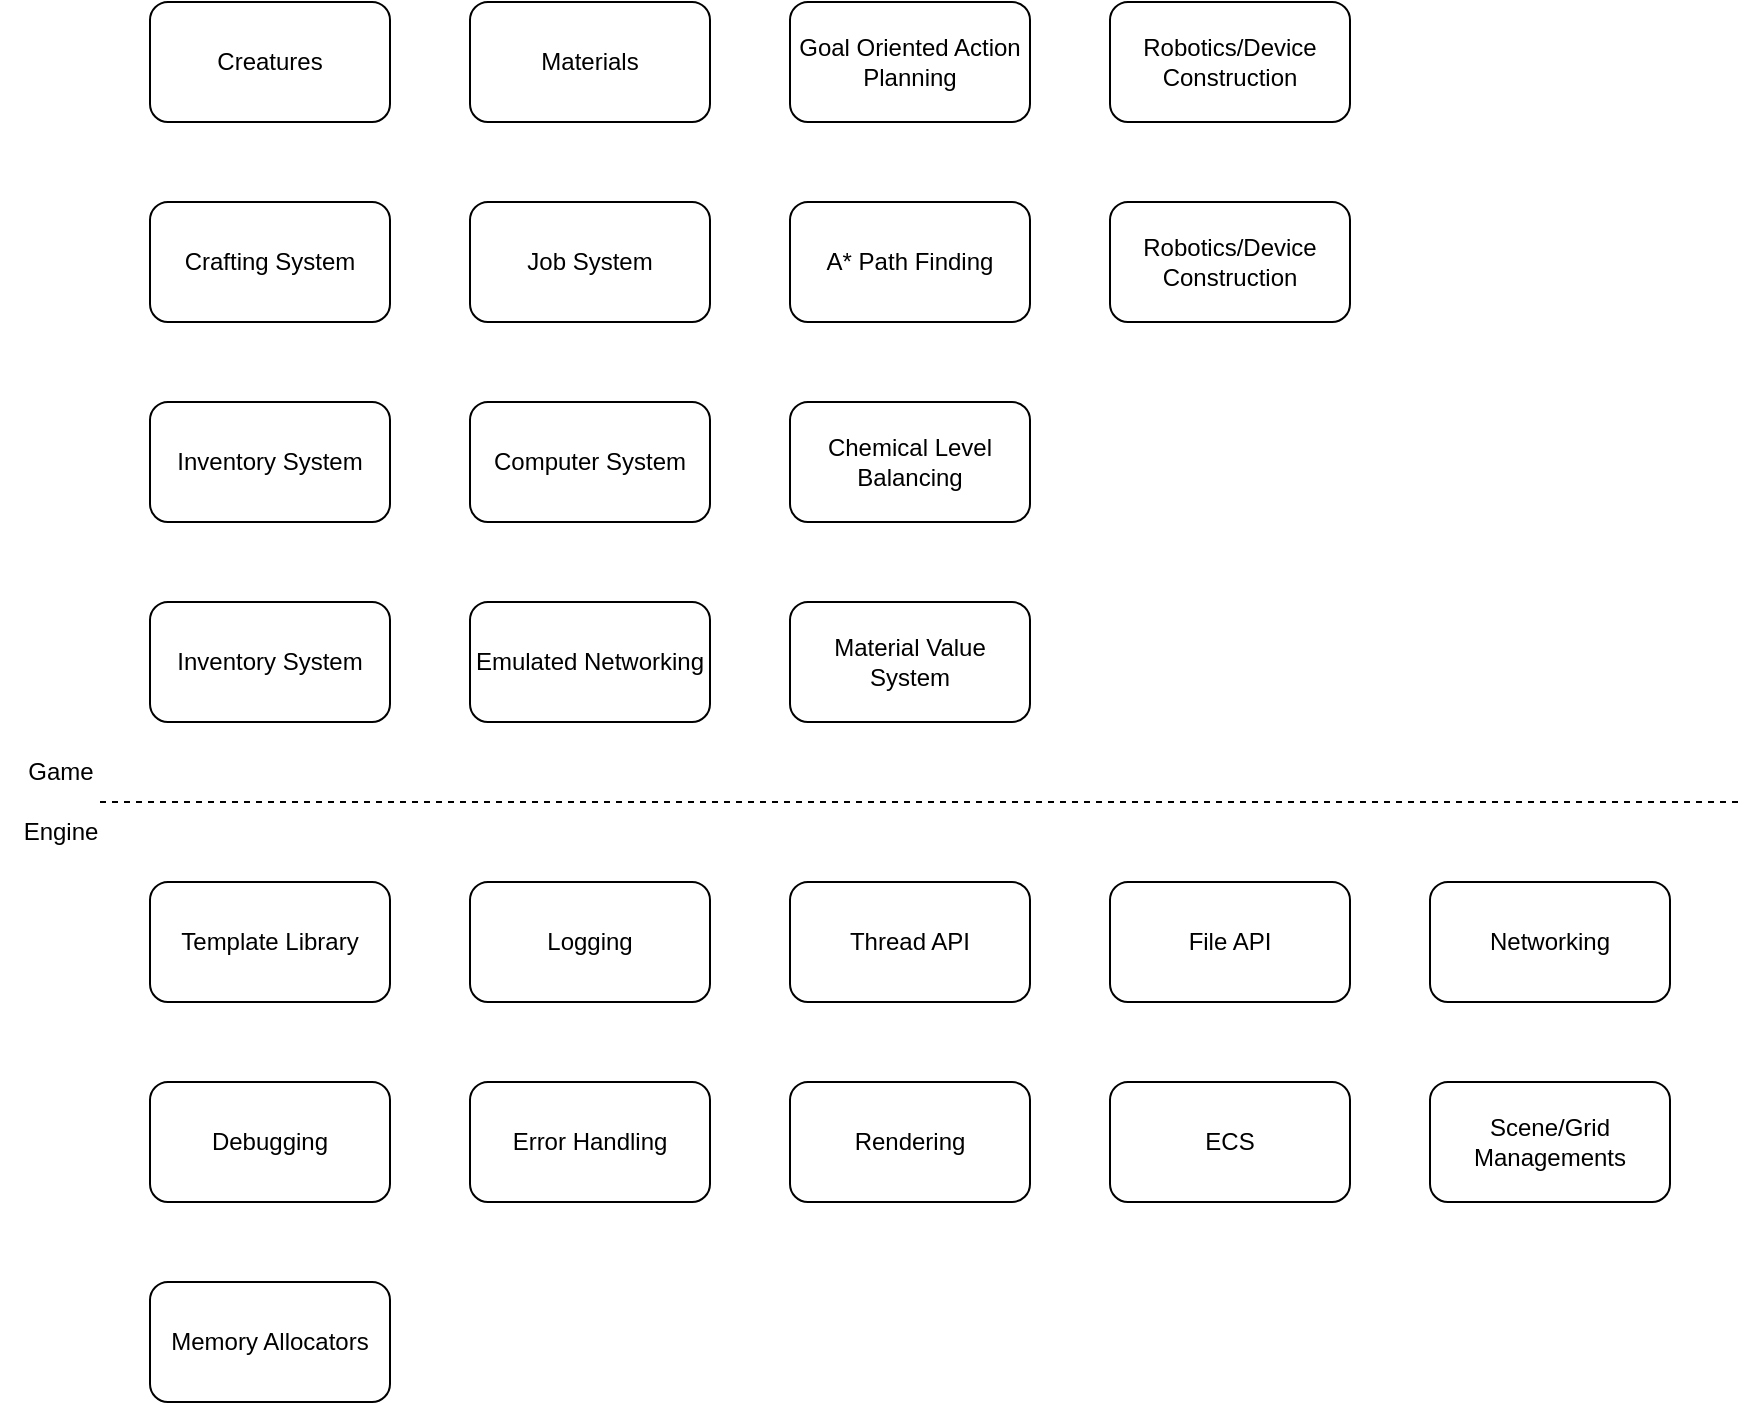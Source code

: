 <mxfile version="22.1.2" type="device">
  <diagram name="Page-1" id="L-tTfl24gEWTkH9U6lPc">
    <mxGraphModel dx="1195" dy="737" grid="1" gridSize="10" guides="1" tooltips="1" connect="1" arrows="1" fold="1" page="1" pageScale="1" pageWidth="1920" pageHeight="1200" math="0" shadow="0">
      <root>
        <mxCell id="0" />
        <mxCell id="1" parent="0" />
        <mxCell id="xv7HqC6G87R-9mC8mufZ-1" value="" style="endArrow=none;dashed=1;html=1;rounded=0;" edge="1" parent="1">
          <mxGeometry width="50" height="50" relative="1" as="geometry">
            <mxPoint x="575" y="600" as="sourcePoint" />
            <mxPoint x="1395" y="600" as="targetPoint" />
          </mxGeometry>
        </mxCell>
        <mxCell id="xv7HqC6G87R-9mC8mufZ-2" value="Game" style="text;html=1;align=center;verticalAlign=middle;resizable=0;points=[];autosize=1;strokeColor=none;fillColor=none;" vertex="1" parent="1">
          <mxGeometry x="525" y="570" width="60" height="30" as="geometry" />
        </mxCell>
        <mxCell id="xv7HqC6G87R-9mC8mufZ-3" value="Engine" style="text;html=1;align=center;verticalAlign=middle;resizable=0;points=[];autosize=1;strokeColor=none;fillColor=none;" vertex="1" parent="1">
          <mxGeometry x="525" y="600" width="60" height="30" as="geometry" />
        </mxCell>
        <mxCell id="xv7HqC6G87R-9mC8mufZ-4" value="Logging" style="rounded=1;whiteSpace=wrap;html=1;" vertex="1" parent="1">
          <mxGeometry x="760" y="640" width="120" height="60" as="geometry" />
        </mxCell>
        <mxCell id="xv7HqC6G87R-9mC8mufZ-5" value="Template Library" style="rounded=1;whiteSpace=wrap;html=1;" vertex="1" parent="1">
          <mxGeometry x="600" y="640" width="120" height="60" as="geometry" />
        </mxCell>
        <mxCell id="xv7HqC6G87R-9mC8mufZ-6" value="File API" style="rounded=1;whiteSpace=wrap;html=1;" vertex="1" parent="1">
          <mxGeometry x="1080" y="640" width="120" height="60" as="geometry" />
        </mxCell>
        <mxCell id="xv7HqC6G87R-9mC8mufZ-7" value="Thread API" style="rounded=1;whiteSpace=wrap;html=1;" vertex="1" parent="1">
          <mxGeometry x="920" y="640" width="120" height="60" as="geometry" />
        </mxCell>
        <mxCell id="xv7HqC6G87R-9mC8mufZ-8" value="Networking" style="rounded=1;whiteSpace=wrap;html=1;" vertex="1" parent="1">
          <mxGeometry x="1240" y="640" width="120" height="60" as="geometry" />
        </mxCell>
        <mxCell id="xv7HqC6G87R-9mC8mufZ-9" value="Debugging" style="rounded=1;whiteSpace=wrap;html=1;" vertex="1" parent="1">
          <mxGeometry x="600" y="740" width="120" height="60" as="geometry" />
        </mxCell>
        <mxCell id="xv7HqC6G87R-9mC8mufZ-10" value="Error Handling" style="rounded=1;whiteSpace=wrap;html=1;" vertex="1" parent="1">
          <mxGeometry x="760" y="740" width="120" height="60" as="geometry" />
        </mxCell>
        <mxCell id="xv7HqC6G87R-9mC8mufZ-11" value="Rendering" style="rounded=1;whiteSpace=wrap;html=1;" vertex="1" parent="1">
          <mxGeometry x="920" y="740" width="120" height="60" as="geometry" />
        </mxCell>
        <mxCell id="xv7HqC6G87R-9mC8mufZ-13" value="ECS" style="rounded=1;whiteSpace=wrap;html=1;" vertex="1" parent="1">
          <mxGeometry x="1080" y="740" width="120" height="60" as="geometry" />
        </mxCell>
        <mxCell id="xv7HqC6G87R-9mC8mufZ-14" value="Scene/Grid Managements" style="rounded=1;whiteSpace=wrap;html=1;" vertex="1" parent="1">
          <mxGeometry x="1240" y="740" width="120" height="60" as="geometry" />
        </mxCell>
        <mxCell id="xv7HqC6G87R-9mC8mufZ-15" value="Memory Allocators" style="rounded=1;whiteSpace=wrap;html=1;" vertex="1" parent="1">
          <mxGeometry x="600" y="840" width="120" height="60" as="geometry" />
        </mxCell>
        <mxCell id="xv7HqC6G87R-9mC8mufZ-16" value="Creatures" style="rounded=1;whiteSpace=wrap;html=1;" vertex="1" parent="1">
          <mxGeometry x="600" y="200" width="120" height="60" as="geometry" />
        </mxCell>
        <mxCell id="xv7HqC6G87R-9mC8mufZ-17" value="Crafting System" style="rounded=1;whiteSpace=wrap;html=1;" vertex="1" parent="1">
          <mxGeometry x="600" y="300" width="120" height="60" as="geometry" />
        </mxCell>
        <mxCell id="xv7HqC6G87R-9mC8mufZ-18" value="Inventory System" style="rounded=1;whiteSpace=wrap;html=1;" vertex="1" parent="1">
          <mxGeometry x="600" y="400" width="120" height="60" as="geometry" />
        </mxCell>
        <mxCell id="xv7HqC6G87R-9mC8mufZ-20" value="Inventory System" style="rounded=1;whiteSpace=wrap;html=1;" vertex="1" parent="1">
          <mxGeometry x="600" y="500" width="120" height="60" as="geometry" />
        </mxCell>
        <mxCell id="xv7HqC6G87R-9mC8mufZ-21" value="Materials" style="rounded=1;whiteSpace=wrap;html=1;" vertex="1" parent="1">
          <mxGeometry x="760" y="200" width="120" height="60" as="geometry" />
        </mxCell>
        <mxCell id="xv7HqC6G87R-9mC8mufZ-22" value="Job System" style="rounded=1;whiteSpace=wrap;html=1;" vertex="1" parent="1">
          <mxGeometry x="760" y="300" width="120" height="60" as="geometry" />
        </mxCell>
        <mxCell id="xv7HqC6G87R-9mC8mufZ-23" value="Computer System" style="rounded=1;whiteSpace=wrap;html=1;" vertex="1" parent="1">
          <mxGeometry x="760" y="400" width="120" height="60" as="geometry" />
        </mxCell>
        <mxCell id="xv7HqC6G87R-9mC8mufZ-25" value="Emulated Networking" style="rounded=1;whiteSpace=wrap;html=1;" vertex="1" parent="1">
          <mxGeometry x="760" y="500" width="120" height="60" as="geometry" />
        </mxCell>
        <mxCell id="xv7HqC6G87R-9mC8mufZ-26" value="Goal Oriented Action Planning" style="rounded=1;whiteSpace=wrap;html=1;" vertex="1" parent="1">
          <mxGeometry x="920" y="200" width="120" height="60" as="geometry" />
        </mxCell>
        <mxCell id="xv7HqC6G87R-9mC8mufZ-27" value="A* Path Finding" style="rounded=1;whiteSpace=wrap;html=1;" vertex="1" parent="1">
          <mxGeometry x="920" y="300" width="120" height="60" as="geometry" />
        </mxCell>
        <mxCell id="xv7HqC6G87R-9mC8mufZ-28" value="Chemical Level Balancing" style="rounded=1;whiteSpace=wrap;html=1;" vertex="1" parent="1">
          <mxGeometry x="920" y="400" width="120" height="60" as="geometry" />
        </mxCell>
        <mxCell id="xv7HqC6G87R-9mC8mufZ-30" value="Material Value System" style="rounded=1;whiteSpace=wrap;html=1;" vertex="1" parent="1">
          <mxGeometry x="920" y="500" width="120" height="60" as="geometry" />
        </mxCell>
        <mxCell id="xv7HqC6G87R-9mC8mufZ-31" value="Robotics/Device Construction" style="rounded=1;whiteSpace=wrap;html=1;" vertex="1" parent="1">
          <mxGeometry x="1080" y="200" width="120" height="60" as="geometry" />
        </mxCell>
        <mxCell id="xv7HqC6G87R-9mC8mufZ-32" value="Robotics/Device Construction" style="rounded=1;whiteSpace=wrap;html=1;" vertex="1" parent="1">
          <mxGeometry x="1080" y="300" width="120" height="60" as="geometry" />
        </mxCell>
      </root>
    </mxGraphModel>
  </diagram>
</mxfile>
